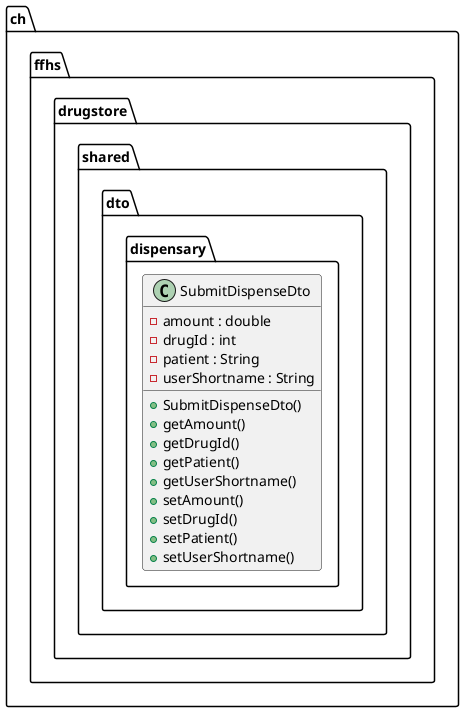 @startuml


  namespace ch.ffhs.drugstore {
    namespace shared.dto.dispensary {
      class ch.ffhs.drugstore.shared.dto.dispensary.SubmitDispenseDto {
          - amount : double
          - drugId : int
          - patient : String
          - userShortname : String
          + SubmitDispenseDto()
          + getAmount()
          + getDrugId()
          + getPatient()
          + getUserShortname()
          + setAmount()
          + setDrugId()
          + setPatient()
          + setUserShortname()
      }
    }
  }
  

@enduml
